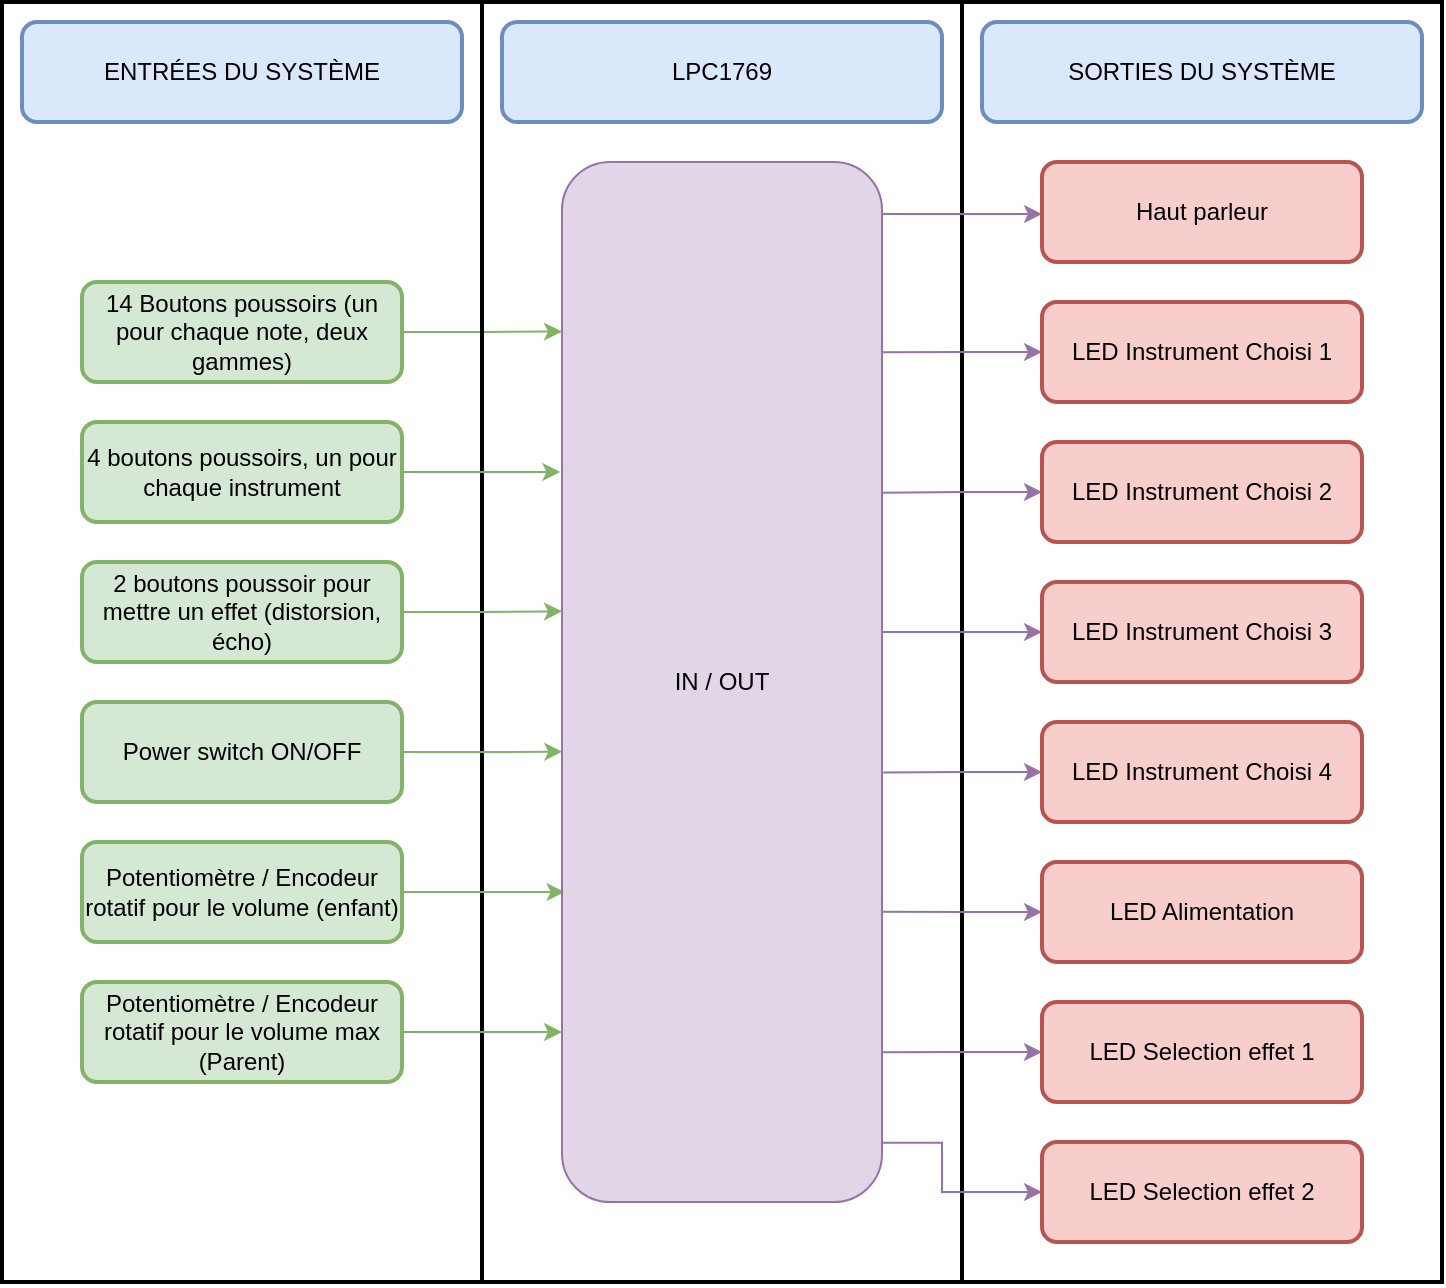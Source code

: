 <mxfile version="16.5.1" type="device"><diagram id="P4VJvtWa9ELn7AGA5ayl" name="Page-1"><mxGraphModel dx="989" dy="618" grid="1" gridSize="10" guides="1" tooltips="1" connect="1" arrows="1" fold="1" page="1" pageScale="1" pageWidth="827" pageHeight="1169" math="0" shadow="0"><root><mxCell id="0"/><mxCell id="1" parent="0"/><mxCell id="XIl7WOL_pBwuG0zKCti--2" value="" style="rounded=0;whiteSpace=wrap;html=1;strokeColor=default;strokeWidth=2;fillColor=none;" vertex="1" parent="1"><mxGeometry x="520" y="40" width="240" height="640" as="geometry"/></mxCell><mxCell id="ZW0n9eWZADtWnLwSqnVB-8" value="" style="rounded=0;whiteSpace=wrap;html=1;strokeColor=default;strokeWidth=2;fillColor=none;" parent="1" vertex="1"><mxGeometry x="40" y="40" width="480" height="640" as="geometry"/></mxCell><mxCell id="ZW0n9eWZADtWnLwSqnVB-1" value="ENTRÉES DU SYSTÈME" style="text;html=1;strokeColor=#6c8ebf;fillColor=#dae8fc;align=center;verticalAlign=middle;whiteSpace=wrap;rounded=1;strokeWidth=2;" parent="1" vertex="1"><mxGeometry x="50" y="50" width="220" height="50" as="geometry"/></mxCell><mxCell id="ZW0n9eWZADtWnLwSqnVB-3" value="SORTIES DU SYSTÈME" style="text;html=1;strokeColor=#6c8ebf;fillColor=#dae8fc;align=center;verticalAlign=middle;whiteSpace=wrap;rounded=1;strokeWidth=2;" parent="1" vertex="1"><mxGeometry x="530" y="50" width="220" height="50" as="geometry"/></mxCell><mxCell id="XIl7WOL_pBwuG0zKCti--6" style="edgeStyle=orthogonalEdgeStyle;rounded=0;orthogonalLoop=1;jettySize=auto;html=1;entryX=0;entryY=0.163;entryDx=0;entryDy=0;entryPerimeter=0;fillColor=#d5e8d4;strokeColor=#82b366;" edge="1" parent="1" source="ZW0n9eWZADtWnLwSqnVB-5" target="XIl7WOL_pBwuG0zKCti--4"><mxGeometry relative="1" as="geometry"><mxPoint x="280" y="205" as="targetPoint"/></mxGeometry></mxCell><mxCell id="ZW0n9eWZADtWnLwSqnVB-5" value="14 Boutons poussoirs (un pour chaque note, deux gammes)" style="rounded=1;whiteSpace=wrap;html=1;strokeColor=#82b366;strokeWidth=2;fillColor=#d5e8d4;" parent="1" vertex="1"><mxGeometry x="80" y="180" width="160" height="50" as="geometry"/></mxCell><mxCell id="ZW0n9eWZADtWnLwSqnVB-10" value="" style="endArrow=none;html=1;rounded=0;strokeWidth=2;entryX=0.5;entryY=1;entryDx=0;entryDy=0;exitX=0.5;exitY=0;exitDx=0;exitDy=0;" parent="1" source="ZW0n9eWZADtWnLwSqnVB-8" target="ZW0n9eWZADtWnLwSqnVB-8" edge="1"><mxGeometry width="50" height="50" relative="1" as="geometry"><mxPoint x="270" y="320" as="sourcePoint"/><mxPoint x="320" y="270" as="targetPoint"/></mxGeometry></mxCell><mxCell id="XIl7WOL_pBwuG0zKCti--7" style="edgeStyle=orthogonalEdgeStyle;rounded=0;orthogonalLoop=1;jettySize=auto;html=1;entryX=-0.005;entryY=0.298;entryDx=0;entryDy=0;entryPerimeter=0;fillColor=#d5e8d4;strokeColor=#82b366;" edge="1" parent="1" source="ZW0n9eWZADtWnLwSqnVB-11" target="XIl7WOL_pBwuG0zKCti--4"><mxGeometry relative="1" as="geometry"><mxPoint x="280" y="275" as="targetPoint"/></mxGeometry></mxCell><mxCell id="ZW0n9eWZADtWnLwSqnVB-11" value="4 boutons poussoirs, un pour chaque instrument" style="rounded=1;whiteSpace=wrap;html=1;strokeColor=#82b366;strokeWidth=2;fillColor=#d5e8d4;" parent="1" vertex="1"><mxGeometry x="80" y="250" width="160" height="50" as="geometry"/></mxCell><mxCell id="XIl7WOL_pBwuG0zKCti--8" style="edgeStyle=orthogonalEdgeStyle;rounded=0;orthogonalLoop=1;jettySize=auto;html=1;entryX=0;entryY=0.432;entryDx=0;entryDy=0;entryPerimeter=0;fillColor=#d5e8d4;strokeColor=#82b366;" edge="1" parent="1" source="ZW0n9eWZADtWnLwSqnVB-12" target="XIl7WOL_pBwuG0zKCti--4"><mxGeometry relative="1" as="geometry"><mxPoint x="280" y="345" as="targetPoint"/></mxGeometry></mxCell><mxCell id="ZW0n9eWZADtWnLwSqnVB-12" value="2 boutons poussoir pour mettre un effet (distorsion, écho)" style="rounded=1;whiteSpace=wrap;html=1;strokeColor=#82b366;strokeWidth=2;fillColor=#d5e8d4;" parent="1" vertex="1"><mxGeometry x="80" y="320" width="160" height="50" as="geometry"/></mxCell><mxCell id="XIl7WOL_pBwuG0zKCti--9" style="edgeStyle=orthogonalEdgeStyle;rounded=0;orthogonalLoop=1;jettySize=auto;html=1;entryX=0.001;entryY=0.567;entryDx=0;entryDy=0;entryPerimeter=0;fillColor=#d5e8d4;strokeColor=#82b366;" edge="1" parent="1" source="ZW0n9eWZADtWnLwSqnVB-13" target="XIl7WOL_pBwuG0zKCti--4"><mxGeometry relative="1" as="geometry"><mxPoint x="280" y="415" as="targetPoint"/></mxGeometry></mxCell><mxCell id="ZW0n9eWZADtWnLwSqnVB-13" value="Power switch ON/OFF" style="rounded=1;whiteSpace=wrap;html=1;strokeColor=#82b366;strokeWidth=2;fillColor=#d5e8d4;" parent="1" vertex="1"><mxGeometry x="80" y="390" width="160" height="50" as="geometry"/></mxCell><mxCell id="XIl7WOL_pBwuG0zKCti--10" style="edgeStyle=orthogonalEdgeStyle;rounded=0;orthogonalLoop=1;jettySize=auto;html=1;entryX=0.008;entryY=0.702;entryDx=0;entryDy=0;entryPerimeter=0;fillColor=#d5e8d4;strokeColor=#82b366;" edge="1" parent="1" source="ZW0n9eWZADtWnLwSqnVB-14" target="XIl7WOL_pBwuG0zKCti--4"><mxGeometry relative="1" as="geometry"><mxPoint x="280" y="485" as="targetPoint"/></mxGeometry></mxCell><mxCell id="ZW0n9eWZADtWnLwSqnVB-14" value="Potentiomètre / Encodeur rotatif pour le volume (enfant)" style="rounded=1;whiteSpace=wrap;html=1;strokeColor=#82b366;strokeWidth=2;fillColor=#d5e8d4;" parent="1" vertex="1"><mxGeometry x="80" y="460" width="160" height="50" as="geometry"/></mxCell><mxCell id="XIl7WOL_pBwuG0zKCti--11" style="edgeStyle=orthogonalEdgeStyle;rounded=0;orthogonalLoop=1;jettySize=auto;html=1;fillColor=#d5e8d4;strokeColor=#82b366;" edge="1" parent="1" source="ZW0n9eWZADtWnLwSqnVB-15"><mxGeometry relative="1" as="geometry"><mxPoint x="320" y="555" as="targetPoint"/></mxGeometry></mxCell><mxCell id="ZW0n9eWZADtWnLwSqnVB-15" value="Potentiomètre / Encodeur rotatif pour le volume max (Parent)" style="rounded=1;whiteSpace=wrap;html=1;strokeColor=#82b366;strokeWidth=2;fillColor=#d5e8d4;" parent="1" vertex="1"><mxGeometry x="80" y="530" width="160" height="50" as="geometry"/></mxCell><mxCell id="XIl7WOL_pBwuG0zKCti--13" style="edgeStyle=orthogonalEdgeStyle;rounded=0;orthogonalLoop=1;jettySize=auto;html=1;entryX=0.997;entryY=0.05;entryDx=0;entryDy=0;entryPerimeter=0;fillColor=#e1d5e7;strokeColor=#9673a6;startArrow=classic;startFill=1;endArrow=none;endFill=0;" edge="1" parent="1" source="ZW0n9eWZADtWnLwSqnVB-16" target="XIl7WOL_pBwuG0zKCti--4"><mxGeometry relative="1" as="geometry"><Array as="points"><mxPoint x="540" y="146"/><mxPoint x="540" y="146"/></Array></mxGeometry></mxCell><mxCell id="ZW0n9eWZADtWnLwSqnVB-16" value="Haut parleur" style="rounded=1;whiteSpace=wrap;html=1;strokeColor=#b85450;strokeWidth=2;fillColor=#f8cecc;" parent="1" vertex="1"><mxGeometry x="560" y="120" width="160" height="50" as="geometry"/></mxCell><mxCell id="XIl7WOL_pBwuG0zKCti--14" style="edgeStyle=orthogonalEdgeStyle;rounded=0;orthogonalLoop=1;jettySize=auto;html=1;entryX=0.998;entryY=0.183;entryDx=0;entryDy=0;entryPerimeter=0;startArrow=classic;startFill=1;endArrow=none;endFill=0;fillColor=#e1d5e7;strokeColor=#9673a6;" edge="1" parent="1" source="ZW0n9eWZADtWnLwSqnVB-18" target="XIl7WOL_pBwuG0zKCti--4"><mxGeometry relative="1" as="geometry"/></mxCell><mxCell id="ZW0n9eWZADtWnLwSqnVB-18" value="LED Instrument Choisi 1" style="rounded=1;whiteSpace=wrap;html=1;strokeColor=#b85450;strokeWidth=2;fillColor=#f8cecc;" parent="1" vertex="1"><mxGeometry x="560" y="190" width="160" height="50" as="geometry"/></mxCell><mxCell id="XIl7WOL_pBwuG0zKCti--16" style="edgeStyle=orthogonalEdgeStyle;rounded=0;orthogonalLoop=1;jettySize=auto;html=1;entryX=1.002;entryY=0.452;entryDx=0;entryDy=0;entryPerimeter=0;startArrow=classic;startFill=1;endArrow=none;endFill=0;fillColor=#e1d5e7;strokeColor=#9673a6;" edge="1" parent="1" source="ZW0n9eWZADtWnLwSqnVB-19" target="XIl7WOL_pBwuG0zKCti--4"><mxGeometry relative="1" as="geometry"/></mxCell><mxCell id="ZW0n9eWZADtWnLwSqnVB-19" value="LED Instrument Choisi 3" style="rounded=1;whiteSpace=wrap;html=1;strokeColor=#b85450;strokeWidth=2;fillColor=#f8cecc;" parent="1" vertex="1"><mxGeometry x="560" y="330" width="160" height="50" as="geometry"/></mxCell><mxCell id="XIl7WOL_pBwuG0zKCti--15" style="edgeStyle=orthogonalEdgeStyle;rounded=0;orthogonalLoop=1;jettySize=auto;html=1;entryX=0.993;entryY=0.318;entryDx=0;entryDy=0;entryPerimeter=0;startArrow=classic;startFill=1;endArrow=none;endFill=0;fillColor=#e1d5e7;strokeColor=#9673a6;" edge="1" parent="1" source="ZW0n9eWZADtWnLwSqnVB-20" target="XIl7WOL_pBwuG0zKCti--4"><mxGeometry relative="1" as="geometry"/></mxCell><mxCell id="ZW0n9eWZADtWnLwSqnVB-20" value="LED Instrument Choisi 2" style="rounded=1;whiteSpace=wrap;html=1;strokeColor=#b85450;strokeWidth=2;fillColor=#f8cecc;" parent="1" vertex="1"><mxGeometry x="560" y="260" width="160" height="50" as="geometry"/></mxCell><mxCell id="XIl7WOL_pBwuG0zKCti--17" style="edgeStyle=orthogonalEdgeStyle;rounded=0;orthogonalLoop=1;jettySize=auto;html=1;entryX=1.004;entryY=0.587;entryDx=0;entryDy=0;entryPerimeter=0;startArrow=classic;startFill=1;endArrow=none;endFill=0;fillColor=#e1d5e7;strokeColor=#9673a6;" edge="1" parent="1" source="ZW0n9eWZADtWnLwSqnVB-21" target="XIl7WOL_pBwuG0zKCti--4"><mxGeometry relative="1" as="geometry"/></mxCell><mxCell id="ZW0n9eWZADtWnLwSqnVB-21" value="LED Instrument Choisi 4" style="rounded=1;whiteSpace=wrap;html=1;strokeColor=#b85450;strokeWidth=2;fillColor=#f8cecc;" parent="1" vertex="1"><mxGeometry x="560" y="400" width="160" height="50" as="geometry"/></mxCell><mxCell id="XIl7WOL_pBwuG0zKCti--19" style="edgeStyle=orthogonalEdgeStyle;rounded=0;orthogonalLoop=1;jettySize=auto;html=1;entryX=0.993;entryY=0.856;entryDx=0;entryDy=0;entryPerimeter=0;startArrow=classic;startFill=1;endArrow=none;endFill=0;fillColor=#e1d5e7;strokeColor=#9673a6;" edge="1" parent="1" source="ZW0n9eWZADtWnLwSqnVB-26" target="XIl7WOL_pBwuG0zKCti--4"><mxGeometry relative="1" as="geometry"/></mxCell><mxCell id="ZW0n9eWZADtWnLwSqnVB-26" value="LED Selection effet 1" style="rounded=1;whiteSpace=wrap;html=1;strokeColor=#b85450;strokeWidth=2;fillColor=#f8cecc;" parent="1" vertex="1"><mxGeometry x="560" y="540" width="160" height="50" as="geometry"/></mxCell><mxCell id="XIl7WOL_pBwuG0zKCti--18" style="edgeStyle=orthogonalEdgeStyle;rounded=0;orthogonalLoop=1;jettySize=auto;html=1;entryX=1.003;entryY=0.721;entryDx=0;entryDy=0;entryPerimeter=0;startArrow=classic;startFill=1;endArrow=none;endFill=0;fillColor=#e1d5e7;strokeColor=#9673a6;" edge="1" parent="1" source="yzHc1TcTnBX2F-kGv_em-1" target="XIl7WOL_pBwuG0zKCti--4"><mxGeometry relative="1" as="geometry"/></mxCell><mxCell id="yzHc1TcTnBX2F-kGv_em-1" value="LED Alimentation" style="rounded=1;whiteSpace=wrap;html=1;strokeColor=#b85450;strokeWidth=2;fillColor=#f8cecc;" parent="1" vertex="1"><mxGeometry x="560" y="470" width="160" height="50" as="geometry"/></mxCell><mxCell id="XIl7WOL_pBwuG0zKCti--20" style="edgeStyle=orthogonalEdgeStyle;rounded=0;orthogonalLoop=1;jettySize=auto;html=1;entryX=1.002;entryY=0.943;entryDx=0;entryDy=0;entryPerimeter=0;startArrow=classic;startFill=1;endArrow=none;endFill=0;fillColor=#e1d5e7;strokeColor=#9673a6;" edge="1" parent="1" source="yzHc1TcTnBX2F-kGv_em-2" target="XIl7WOL_pBwuG0zKCti--4"><mxGeometry relative="1" as="geometry"><Array as="points"><mxPoint x="510" y="635"/><mxPoint x="510" y="610"/></Array></mxGeometry></mxCell><mxCell id="yzHc1TcTnBX2F-kGv_em-2" value="LED Selection effet 2" style="rounded=1;whiteSpace=wrap;html=1;strokeColor=#b85450;strokeWidth=2;fillColor=#f8cecc;" parent="1" vertex="1"><mxGeometry x="560" y="610" width="160" height="50" as="geometry"/></mxCell><mxCell id="XIl7WOL_pBwuG0zKCti--3" value="LPC1769" style="text;html=1;strokeColor=#6c8ebf;fillColor=#dae8fc;align=center;verticalAlign=middle;whiteSpace=wrap;rounded=1;strokeWidth=2;" vertex="1" parent="1"><mxGeometry x="290" y="50" width="220" height="50" as="geometry"/></mxCell><mxCell id="XIl7WOL_pBwuG0zKCti--4" value="IN / OUT" style="rounded=1;whiteSpace=wrap;html=1;fillColor=#e1d5e7;strokeColor=#9673a6;" vertex="1" parent="1"><mxGeometry x="320" y="120" width="160" height="520" as="geometry"/></mxCell></root></mxGraphModel></diagram></mxfile>